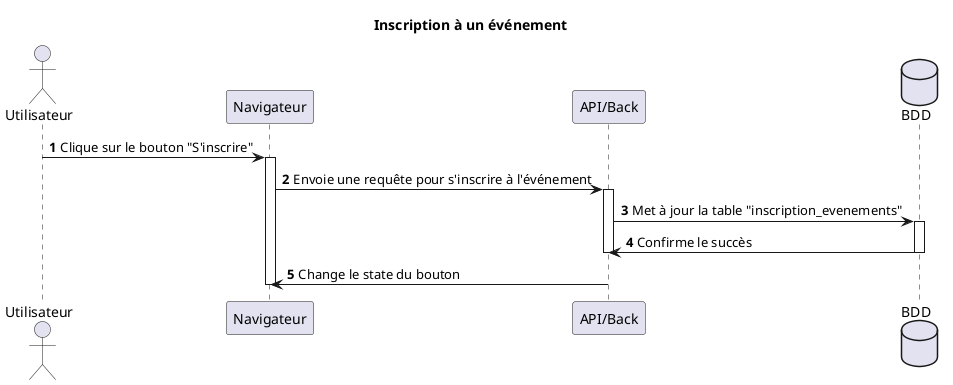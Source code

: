 @startuml event-register

actor "Utilisateur" as User
participant "Navigateur" as Front
participant "API/Back" as Back
database "BDD" as BDD

title "Inscription à un événement"

autonumber

User -> Front: Clique sur le bouton "S'inscrire"
activate Front

Front -> Back: Envoie une requête pour s'inscrire à l'événement
activate Back

Back -> BDD: Met à jour la table "inscription_evenements"
activate BDD

BDD -> Back: Confirme le succès
deactivate BDD
deactivate Back

Back -> Front: Change le state du bouton
deactivate Front

deactivate Back

@enduml
